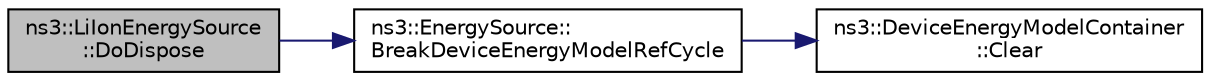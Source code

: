digraph "ns3::LiIonEnergySource::DoDispose"
{
  edge [fontname="Helvetica",fontsize="10",labelfontname="Helvetica",labelfontsize="10"];
  node [fontname="Helvetica",fontsize="10",shape=record];
  rankdir="LR";
  Node1 [label="ns3::LiIonEnergySource\l::DoDispose",height=0.2,width=0.4,color="black", fillcolor="grey75", style="filled", fontcolor="black"];
  Node1 -> Node2 [color="midnightblue",fontsize="10",style="solid"];
  Node2 [label="ns3::EnergySource::\lBreakDeviceEnergyModelRefCycle",height=0.2,width=0.4,color="black", fillcolor="white", style="filled",URL="$d5/dab/classns3_1_1EnergySource.html#a7a91665a6b2e6a01bf6b4a641b53bd45"];
  Node2 -> Node3 [color="midnightblue",fontsize="10",style="solid"];
  Node3 [label="ns3::DeviceEnergyModelContainer\l::Clear",height=0.2,width=0.4,color="black", fillcolor="white", style="filled",URL="$d9/d4d/classns3_1_1DeviceEnergyModelContainer.html#ae7952e38cc6957a941d9d03435db03d3",tooltip="Removes all elements in the container. "];
}

